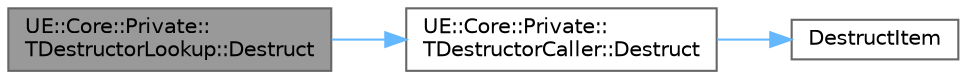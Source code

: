 digraph "UE::Core::Private::TDestructorLookup::Destruct"
{
 // INTERACTIVE_SVG=YES
 // LATEX_PDF_SIZE
  bgcolor="transparent";
  edge [fontname=Helvetica,fontsize=10,labelfontname=Helvetica,labelfontsize=10];
  node [fontname=Helvetica,fontsize=10,shape=box,height=0.2,width=0.4];
  rankdir="LR";
  Node1 [id="Node000001",label="UE::Core::Private::\lTDestructorLookup::Destruct",height=0.2,width=0.4,color="gray40", fillcolor="grey60", style="filled", fontcolor="black",tooltip="If the index matches, call the destructor, otherwise call with the next index and type in the paramet..."];
  Node1 -> Node2 [id="edge1_Node000001_Node000002",color="steelblue1",style="solid",tooltip=" "];
  Node2 [id="Node000002",label="UE::Core::Private::\lTDestructorCaller::Destruct",height=0.2,width=0.4,color="grey40", fillcolor="white", style="filled",URL="$d7/d0f/structUE_1_1Core_1_1Private_1_1TDestructorCaller.html#a6737b1ba13a51599b0d326ef2b123113",tooltip=" "];
  Node2 -> Node3 [id="edge2_Node000002_Node000003",color="steelblue1",style="solid",tooltip=" "];
  Node3 [id="Node000003",label="DestructItem",height=0.2,width=0.4,color="grey40", fillcolor="white", style="filled",URL="$db/dea/MemoryOps_8h.html#a477c2edd170f23dc245b5c5ac7822e66",tooltip="Destructs a single item in memory."];
}

